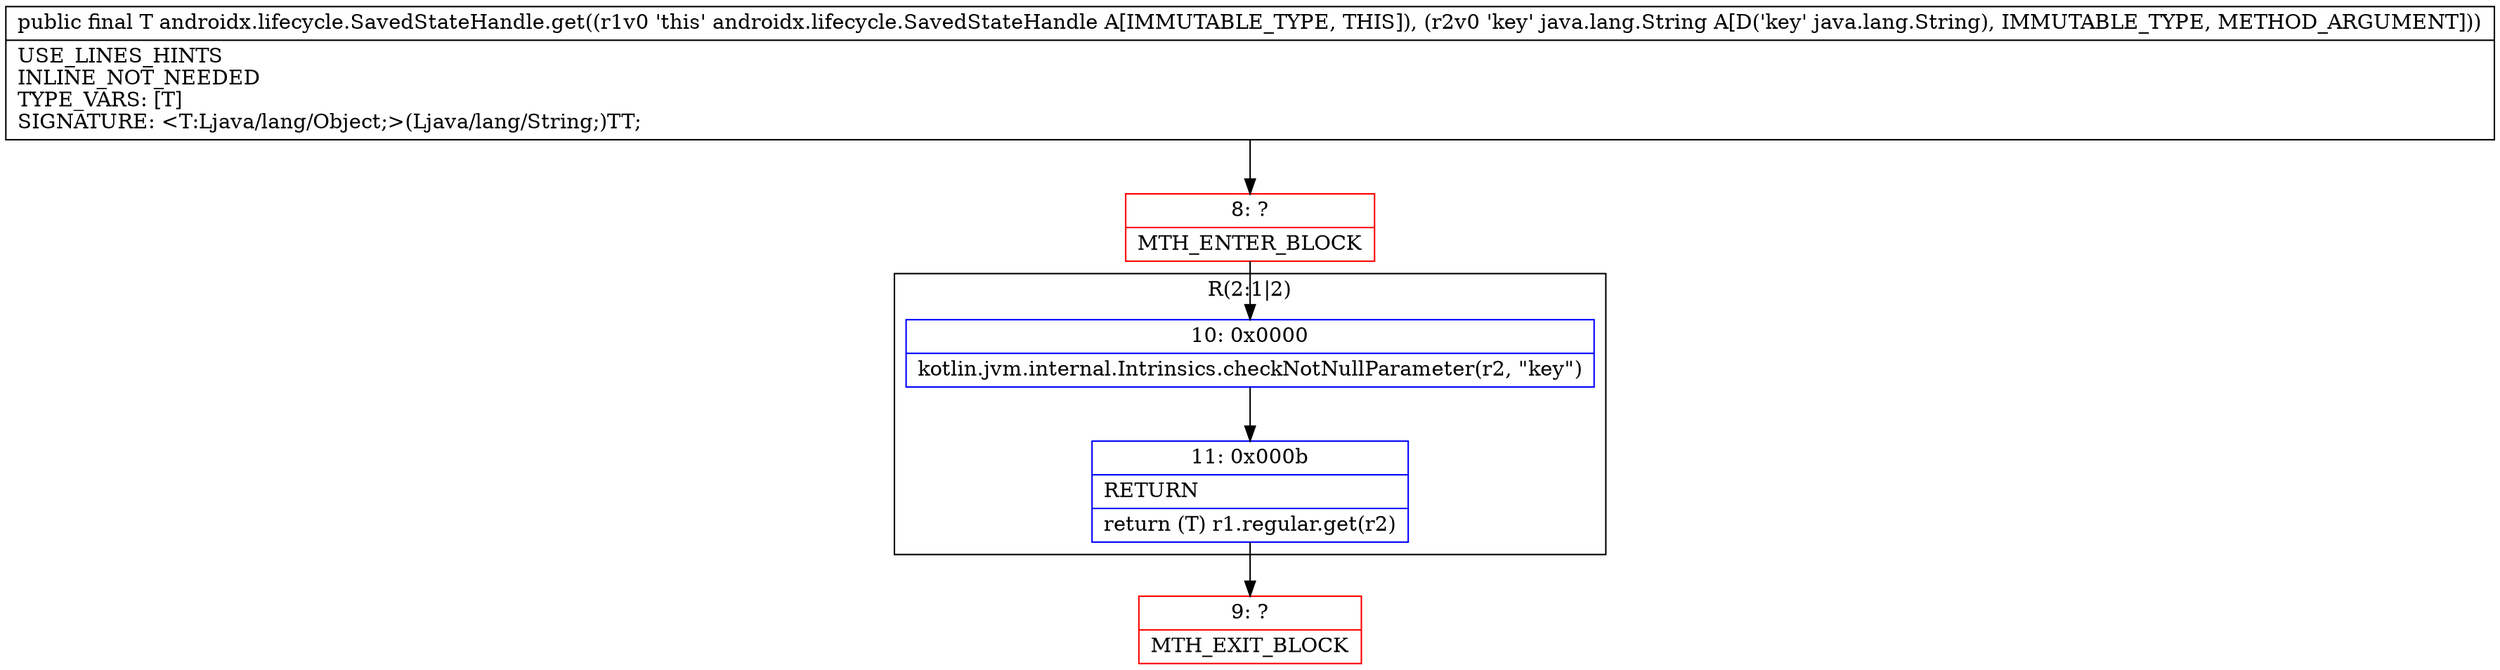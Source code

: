 digraph "CFG forandroidx.lifecycle.SavedStateHandle.get(Ljava\/lang\/String;)Ljava\/lang\/Object;" {
subgraph cluster_Region_600297731 {
label = "R(2:1|2)";
node [shape=record,color=blue];
Node_10 [shape=record,label="{10\:\ 0x0000|kotlin.jvm.internal.Intrinsics.checkNotNullParameter(r2, \"key\")\l}"];
Node_11 [shape=record,label="{11\:\ 0x000b|RETURN\l|return (T) r1.regular.get(r2)\l}"];
}
Node_8 [shape=record,color=red,label="{8\:\ ?|MTH_ENTER_BLOCK\l}"];
Node_9 [shape=record,color=red,label="{9\:\ ?|MTH_EXIT_BLOCK\l}"];
MethodNode[shape=record,label="{public final T androidx.lifecycle.SavedStateHandle.get((r1v0 'this' androidx.lifecycle.SavedStateHandle A[IMMUTABLE_TYPE, THIS]), (r2v0 'key' java.lang.String A[D('key' java.lang.String), IMMUTABLE_TYPE, METHOD_ARGUMENT]))  | USE_LINES_HINTS\lINLINE_NOT_NEEDED\lTYPE_VARS: [T]\lSIGNATURE: \<T:Ljava\/lang\/Object;\>(Ljava\/lang\/String;)TT;\l}"];
MethodNode -> Node_8;Node_10 -> Node_11;
Node_11 -> Node_9;
Node_8 -> Node_10;
}

